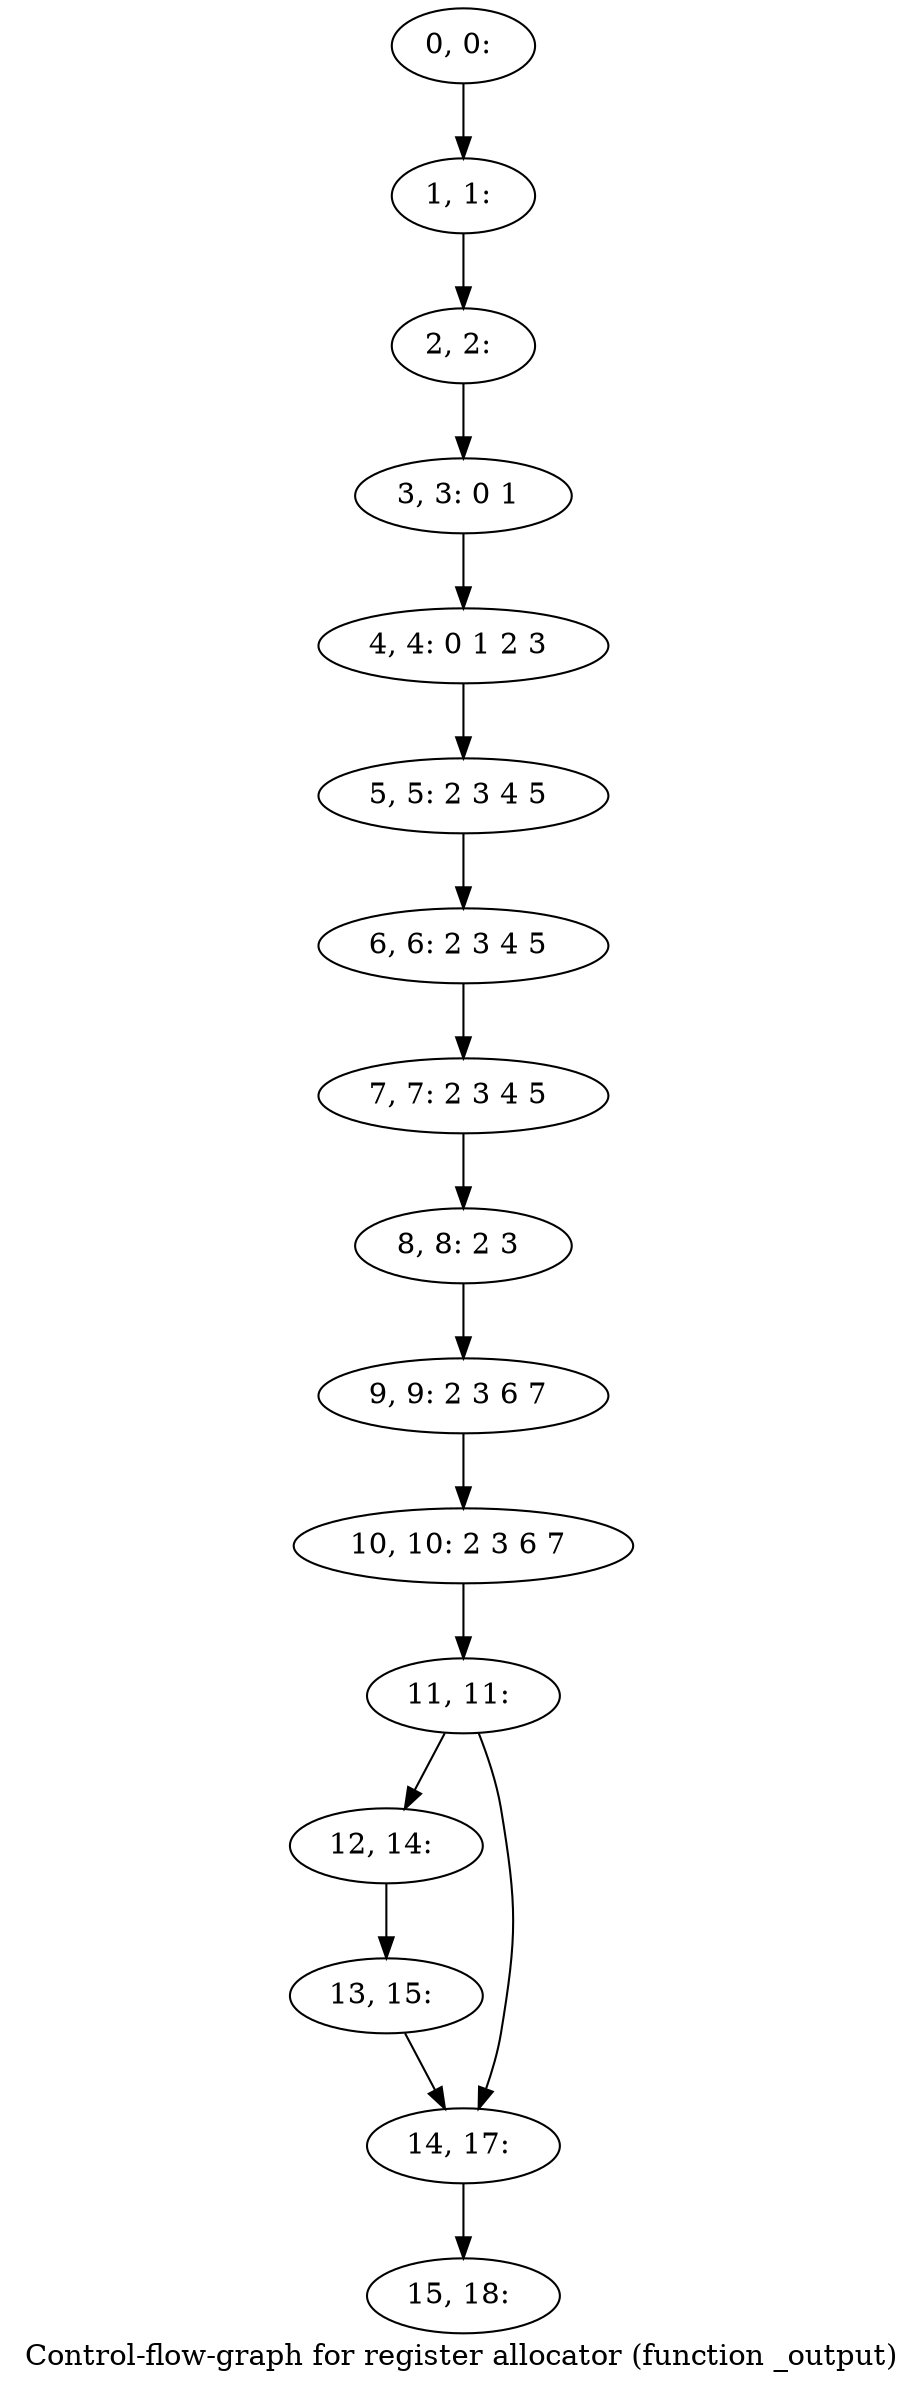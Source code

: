 digraph G {
graph [label="Control-flow-graph for register allocator (function _output)"]
0[label="0, 0: "];
1[label="1, 1: "];
2[label="2, 2: "];
3[label="3, 3: 0 1 "];
4[label="4, 4: 0 1 2 3 "];
5[label="5, 5: 2 3 4 5 "];
6[label="6, 6: 2 3 4 5 "];
7[label="7, 7: 2 3 4 5 "];
8[label="8, 8: 2 3 "];
9[label="9, 9: 2 3 6 7 "];
10[label="10, 10: 2 3 6 7 "];
11[label="11, 11: "];
12[label="12, 14: "];
13[label="13, 15: "];
14[label="14, 17: "];
15[label="15, 18: "];
0->1 ;
1->2 ;
2->3 ;
3->4 ;
4->5 ;
5->6 ;
6->7 ;
7->8 ;
8->9 ;
9->10 ;
10->11 ;
11->12 ;
11->14 ;
12->13 ;
13->14 ;
14->15 ;
}
